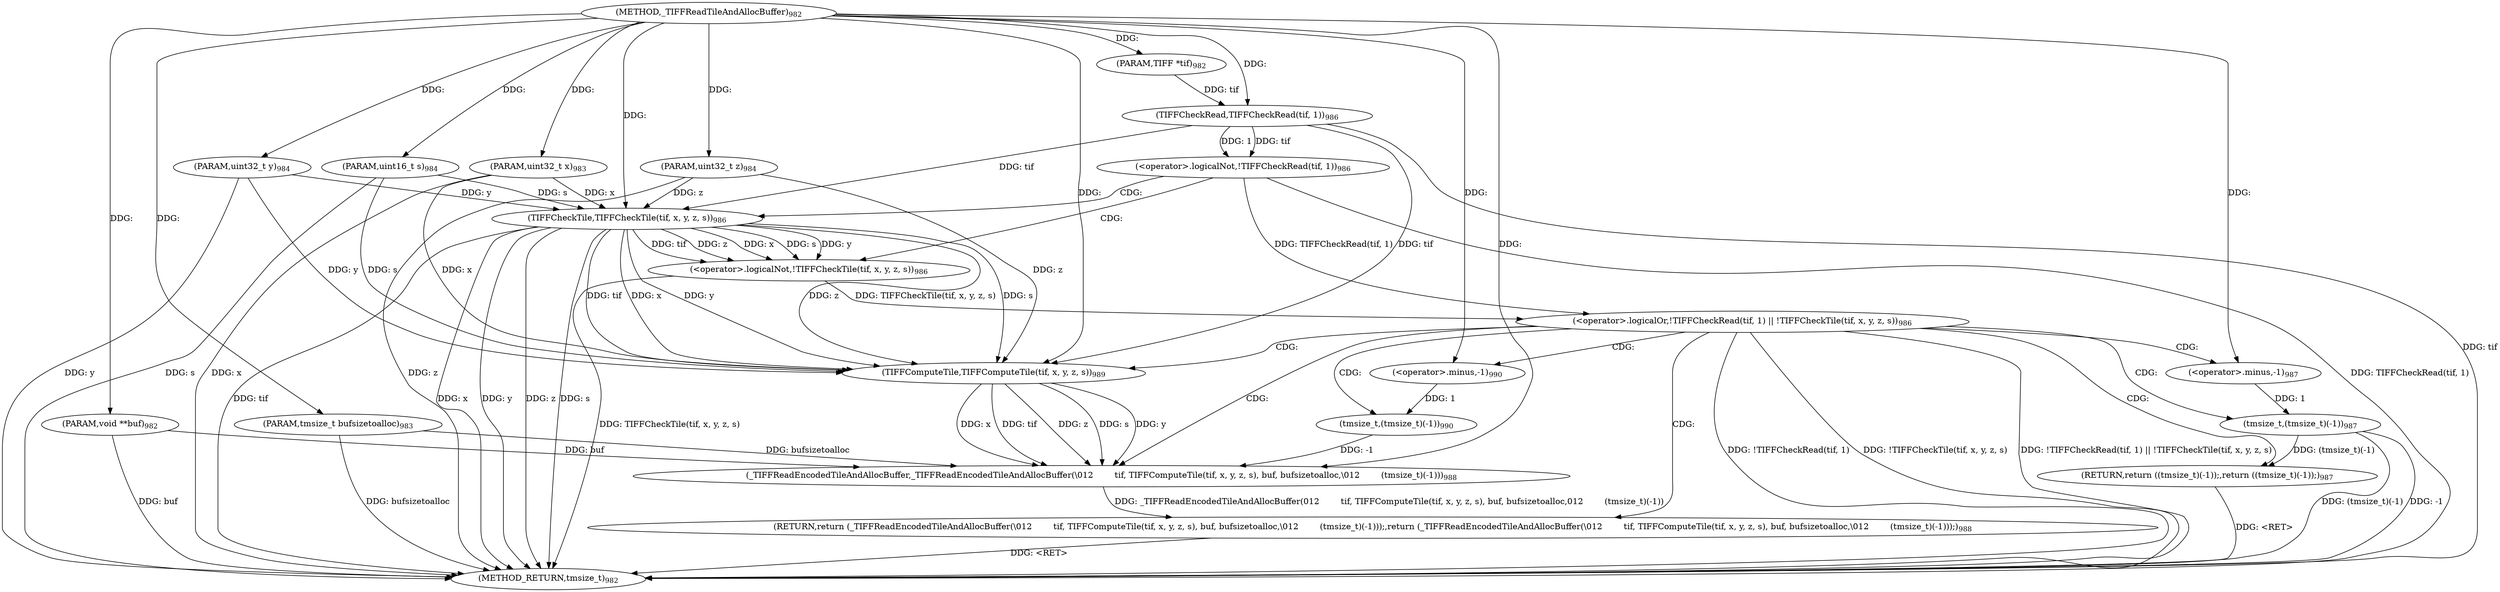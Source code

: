 digraph "_TIFFReadTileAndAllocBuffer" {  
"76147" [label = <(METHOD,_TIFFReadTileAndAllocBuffer)<SUB>982</SUB>> ]
"76188" [label = <(METHOD_RETURN,tmsize_t)<SUB>982</SUB>> ]
"76148" [label = <(PARAM,TIFF *tif)<SUB>982</SUB>> ]
"76149" [label = <(PARAM,void **buf)<SUB>982</SUB>> ]
"76150" [label = <(PARAM,tmsize_t bufsizetoalloc)<SUB>983</SUB>> ]
"76151" [label = <(PARAM,uint32_t x)<SUB>983</SUB>> ]
"76152" [label = <(PARAM,uint32_t y)<SUB>984</SUB>> ]
"76153" [label = <(PARAM,uint32_t z)<SUB>984</SUB>> ]
"76154" [label = <(PARAM,uint16_t s)<SUB>984</SUB>> ]
"76174" [label = <(RETURN,return (_TIFFReadEncodedTileAndAllocBuffer(\012        tif, TIFFComputeTile(tif, x, y, z, s), buf, bufsizetoalloc,\012        (tmsize_t)(-1)));,return (_TIFFReadEncodedTileAndAllocBuffer(\012        tif, TIFFComputeTile(tif, x, y, z, s), buf, bufsizetoalloc,\012        (tmsize_t)(-1)));)<SUB>988</SUB>> ]
"76157" [label = <(&lt;operator&gt;.logicalOr,!TIFFCheckRead(tif, 1) || !TIFFCheckTile(tif, x, y, z, s))<SUB>986</SUB>> ]
"76175" [label = <(_TIFFReadEncodedTileAndAllocBuffer,_TIFFReadEncodedTileAndAllocBuffer(\012        tif, TIFFComputeTile(tif, x, y, z, s), buf, bufsizetoalloc,\012        (tmsize_t)(-1)))<SUB>988</SUB>> ]
"76170" [label = <(RETURN,return ((tmsize_t)(-1));,return ((tmsize_t)(-1));)<SUB>987</SUB>> ]
"76158" [label = <(&lt;operator&gt;.logicalNot,!TIFFCheckRead(tif, 1))<SUB>986</SUB>> ]
"76162" [label = <(&lt;operator&gt;.logicalNot,!TIFFCheckTile(tif, x, y, z, s))<SUB>986</SUB>> ]
"76171" [label = <(tmsize_t,(tmsize_t)(-1))<SUB>987</SUB>> ]
"76177" [label = <(TIFFComputeTile,TIFFComputeTile(tif, x, y, z, s))<SUB>989</SUB>> ]
"76185" [label = <(tmsize_t,(tmsize_t)(-1))<SUB>990</SUB>> ]
"76159" [label = <(TIFFCheckRead,TIFFCheckRead(tif, 1))<SUB>986</SUB>> ]
"76163" [label = <(TIFFCheckTile,TIFFCheckTile(tif, x, y, z, s))<SUB>986</SUB>> ]
"76186" [label = <(&lt;operator&gt;.minus,-1)<SUB>990</SUB>> ]
"76172" [label = <(&lt;operator&gt;.minus,-1)<SUB>987</SUB>> ]
  "76170" -> "76188"  [ label = "DDG: &lt;RET&gt;"] 
  "76174" -> "76188"  [ label = "DDG: &lt;RET&gt;"] 
  "76149" -> "76188"  [ label = "DDG: buf"] 
  "76150" -> "76188"  [ label = "DDG: bufsizetoalloc"] 
  "76151" -> "76188"  [ label = "DDG: x"] 
  "76152" -> "76188"  [ label = "DDG: y"] 
  "76153" -> "76188"  [ label = "DDG: z"] 
  "76154" -> "76188"  [ label = "DDG: s"] 
  "76159" -> "76188"  [ label = "DDG: tif"] 
  "76158" -> "76188"  [ label = "DDG: TIFFCheckRead(tif, 1)"] 
  "76157" -> "76188"  [ label = "DDG: !TIFFCheckRead(tif, 1)"] 
  "76163" -> "76188"  [ label = "DDG: tif"] 
  "76163" -> "76188"  [ label = "DDG: x"] 
  "76163" -> "76188"  [ label = "DDG: y"] 
  "76163" -> "76188"  [ label = "DDG: z"] 
  "76163" -> "76188"  [ label = "DDG: s"] 
  "76162" -> "76188"  [ label = "DDG: TIFFCheckTile(tif, x, y, z, s)"] 
  "76157" -> "76188"  [ label = "DDG: !TIFFCheckTile(tif, x, y, z, s)"] 
  "76157" -> "76188"  [ label = "DDG: !TIFFCheckRead(tif, 1) || !TIFFCheckTile(tif, x, y, z, s)"] 
  "76171" -> "76188"  [ label = "DDG: -1"] 
  "76171" -> "76188"  [ label = "DDG: (tmsize_t)(-1)"] 
  "76147" -> "76148"  [ label = "DDG: "] 
  "76147" -> "76149"  [ label = "DDG: "] 
  "76147" -> "76150"  [ label = "DDG: "] 
  "76147" -> "76151"  [ label = "DDG: "] 
  "76147" -> "76152"  [ label = "DDG: "] 
  "76147" -> "76153"  [ label = "DDG: "] 
  "76147" -> "76154"  [ label = "DDG: "] 
  "76175" -> "76174"  [ label = "DDG: _TIFFReadEncodedTileAndAllocBuffer(\012        tif, TIFFComputeTile(tif, x, y, z, s), buf, bufsizetoalloc,\012        (tmsize_t)(-1))"] 
  "76158" -> "76157"  [ label = "DDG: TIFFCheckRead(tif, 1)"] 
  "76162" -> "76157"  [ label = "DDG: TIFFCheckTile(tif, x, y, z, s)"] 
  "76171" -> "76170"  [ label = "DDG: (tmsize_t)(-1)"] 
  "76177" -> "76175"  [ label = "DDG: tif"] 
  "76147" -> "76175"  [ label = "DDG: "] 
  "76177" -> "76175"  [ label = "DDG: z"] 
  "76177" -> "76175"  [ label = "DDG: s"] 
  "76177" -> "76175"  [ label = "DDG: y"] 
  "76177" -> "76175"  [ label = "DDG: x"] 
  "76149" -> "76175"  [ label = "DDG: buf"] 
  "76150" -> "76175"  [ label = "DDG: bufsizetoalloc"] 
  "76185" -> "76175"  [ label = "DDG: -1"] 
  "76159" -> "76158"  [ label = "DDG: tif"] 
  "76159" -> "76158"  [ label = "DDG: 1"] 
  "76163" -> "76162"  [ label = "DDG: x"] 
  "76163" -> "76162"  [ label = "DDG: s"] 
  "76163" -> "76162"  [ label = "DDG: y"] 
  "76163" -> "76162"  [ label = "DDG: tif"] 
  "76163" -> "76162"  [ label = "DDG: z"] 
  "76159" -> "76177"  [ label = "DDG: tif"] 
  "76163" -> "76177"  [ label = "DDG: tif"] 
  "76147" -> "76177"  [ label = "DDG: "] 
  "76163" -> "76177"  [ label = "DDG: x"] 
  "76151" -> "76177"  [ label = "DDG: x"] 
  "76163" -> "76177"  [ label = "DDG: y"] 
  "76152" -> "76177"  [ label = "DDG: y"] 
  "76163" -> "76177"  [ label = "DDG: z"] 
  "76153" -> "76177"  [ label = "DDG: z"] 
  "76163" -> "76177"  [ label = "DDG: s"] 
  "76154" -> "76177"  [ label = "DDG: s"] 
  "76186" -> "76185"  [ label = "DDG: 1"] 
  "76148" -> "76159"  [ label = "DDG: tif"] 
  "76147" -> "76159"  [ label = "DDG: "] 
  "76159" -> "76163"  [ label = "DDG: tif"] 
  "76147" -> "76163"  [ label = "DDG: "] 
  "76151" -> "76163"  [ label = "DDG: x"] 
  "76152" -> "76163"  [ label = "DDG: y"] 
  "76153" -> "76163"  [ label = "DDG: z"] 
  "76154" -> "76163"  [ label = "DDG: s"] 
  "76172" -> "76171"  [ label = "DDG: 1"] 
  "76147" -> "76186"  [ label = "DDG: "] 
  "76147" -> "76172"  [ label = "DDG: "] 
  "76157" -> "76171"  [ label = "CDG: "] 
  "76157" -> "76186"  [ label = "CDG: "] 
  "76157" -> "76177"  [ label = "CDG: "] 
  "76157" -> "76175"  [ label = "CDG: "] 
  "76157" -> "76170"  [ label = "CDG: "] 
  "76157" -> "76185"  [ label = "CDG: "] 
  "76157" -> "76174"  [ label = "CDG: "] 
  "76157" -> "76172"  [ label = "CDG: "] 
  "76158" -> "76162"  [ label = "CDG: "] 
  "76158" -> "76163"  [ label = "CDG: "] 
}
